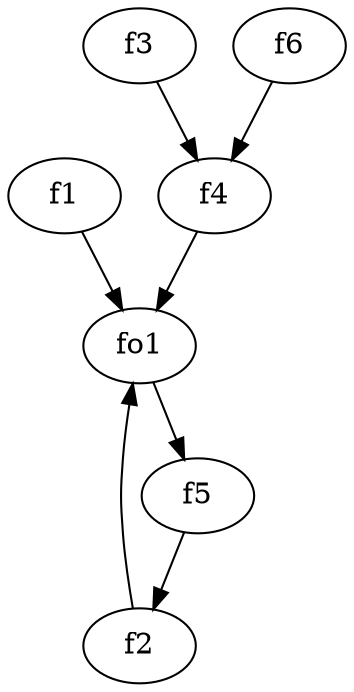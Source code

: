 strict digraph  {
f1;
f2;
f3;
f4;
f5;
f6;
fo1;
f1 -> fo1  [weight=2];
f2 -> fo1  [weight=2];
f3 -> f4  [weight=2];
f4 -> fo1  [weight=2];
f5 -> f2  [weight=2];
f6 -> f4  [weight=2];
fo1 -> f5  [weight=2];
}
